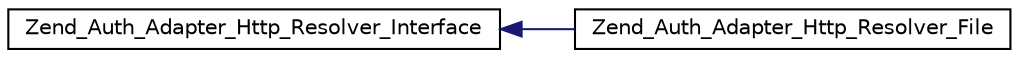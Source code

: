 digraph G
{
  edge [fontname="Helvetica",fontsize="10",labelfontname="Helvetica",labelfontsize="10"];
  node [fontname="Helvetica",fontsize="10",shape=record];
  rankdir="LR";
  Node1 [label="Zend_Auth_Adapter_Http_Resolver_Interface",height=0.2,width=0.4,color="black", fillcolor="white", style="filled",URL="$interface_zend___auth___adapter___http___resolver___interface.html"];
  Node1 -> Node2 [dir="back",color="midnightblue",fontsize="10",style="solid",fontname="Helvetica"];
  Node2 [label="Zend_Auth_Adapter_Http_Resolver_File",height=0.2,width=0.4,color="black", fillcolor="white", style="filled",URL="$class_zend___auth___adapter___http___resolver___file.html"];
}
